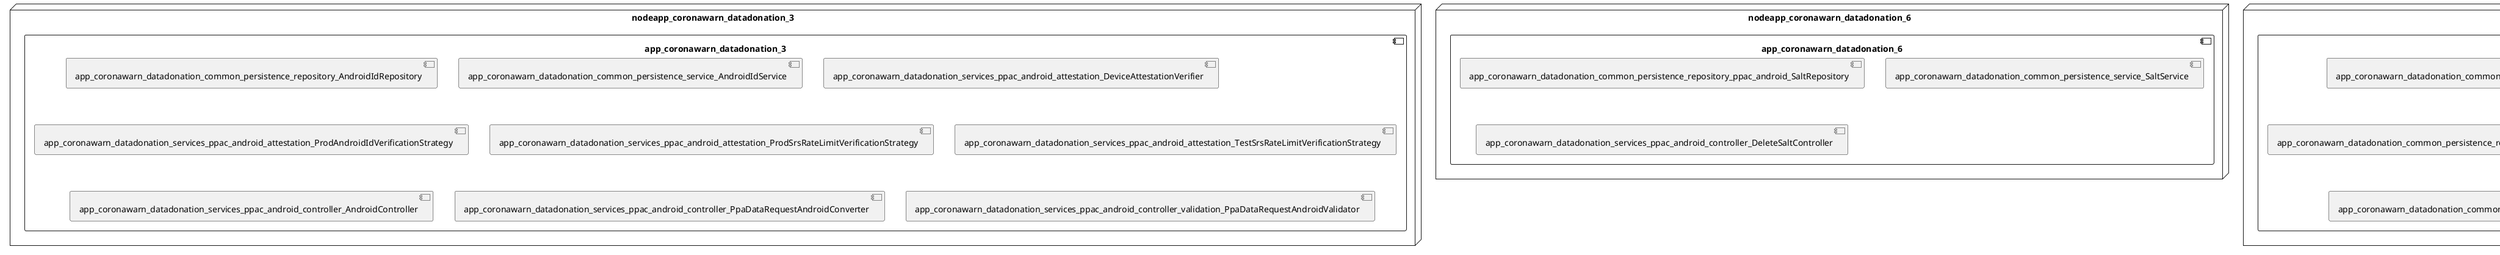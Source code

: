 @startuml
skinparam fixCircleLabelOverlapping true
skinparam componentStyle uml2
node nodeapp_coronawarn_datadonation {
component app_coronawarn_datadonation {
[app_coronawarn_datadonation_common_persistence_service_SrsOtpService] [[corona-warn-app-cwa-ppa-server.system#_suct4jGjEe-UXJZzVi9xAQ]]
[app_coronawarn_datadonation_services_ppac_otp_GenerateSrsOtpController] [[corona-warn-app-cwa-ppa-server.system#_suct4jGjEe-UXJZzVi9xAQ]]
}
}
node nodeapp_coronawarn_datadonation_2 {
component app_coronawarn_datadonation_2 {
[app_coronawarn_datadonation_common_persistence_service_ElsOtpService] [[corona-warn-app-cwa-ppa-server.system#_suct4jGjEe-UXJZzVi9xAQ]]
[app_coronawarn_datadonation_services_els_otp_GenerateElsOtpController] [[corona-warn-app-cwa-ppa-server.system#_suct4jGjEe-UXJZzVi9xAQ]]
}
}
node nodeapp_coronawarn_datadonation_3 {
component app_coronawarn_datadonation_3 {
[app_coronawarn_datadonation_common_persistence_repository_AndroidIdRepository] [[corona-warn-app-cwa-ppa-server.system#_suct4jGjEe-UXJZzVi9xAQ]]
[app_coronawarn_datadonation_common_persistence_service_AndroidIdService] [[corona-warn-app-cwa-ppa-server.system#_suct4jGjEe-UXJZzVi9xAQ]]
[app_coronawarn_datadonation_services_ppac_android_attestation_DeviceAttestationVerifier] [[corona-warn-app-cwa-ppa-server.system#_suct4jGjEe-UXJZzVi9xAQ]]
[app_coronawarn_datadonation_services_ppac_android_attestation_ProdAndroidIdVerificationStrategy] [[corona-warn-app-cwa-ppa-server.system#_suct4jGjEe-UXJZzVi9xAQ]]
[app_coronawarn_datadonation_services_ppac_android_attestation_ProdSrsRateLimitVerificationStrategy] [[corona-warn-app-cwa-ppa-server.system#_suct4jGjEe-UXJZzVi9xAQ]]
[app_coronawarn_datadonation_services_ppac_android_attestation_TestSrsRateLimitVerificationStrategy] [[corona-warn-app-cwa-ppa-server.system#_suct4jGjEe-UXJZzVi9xAQ]]
[app_coronawarn_datadonation_services_ppac_android_controller_AndroidController] [[corona-warn-app-cwa-ppa-server.system#_suct4jGjEe-UXJZzVi9xAQ]]
[app_coronawarn_datadonation_services_ppac_android_controller_PpaDataRequestAndroidConverter] [[corona-warn-app-cwa-ppa-server.system#_suct4jGjEe-UXJZzVi9xAQ]]
[app_coronawarn_datadonation_services_ppac_android_controller_validation_PpaDataRequestAndroidValidator] [[corona-warn-app-cwa-ppa-server.system#_suct4jGjEe-UXJZzVi9xAQ]]
}
}
node nodeapp_coronawarn_datadonation_4 {
component app_coronawarn_datadonation_4 {
[app_coronawarn_datadonation_common_persistence_repository_DeviceTokenRepository] [[corona-warn-app-cwa-ppa-server.system#_suct4jGjEe-UXJZzVi9xAQ]]
[app_coronawarn_datadonation_services_ppac_ios_verification_devicetoken_DeviceTokenService] [[corona-warn-app-cwa-ppa-server.system#_suct4jGjEe-UXJZzVi9xAQ]]
}
}
node nodeapp_coronawarn_datadonation_5 {
component app_coronawarn_datadonation_5 {
[app_coronawarn_datadonation_common_persistence_service_OtpService] [[corona-warn-app-cwa-ppa-server.system#_suct4jGjEe-UXJZzVi9xAQ]]
[app_coronawarn_datadonation_services_edus_otp_GenerateOtpController] [[corona-warn-app-cwa-ppa-server.system#_suct4jGjEe-UXJZzVi9xAQ]]
}
}
node nodeapp_coronawarn_datadonation_6 {
component app_coronawarn_datadonation_6 {
[app_coronawarn_datadonation_common_persistence_repository_ppac_android_SaltRepository] [[corona-warn-app-cwa-ppa-server.system#_suct4jGjEe-UXJZzVi9xAQ]]
[app_coronawarn_datadonation_common_persistence_service_SaltService] [[corona-warn-app-cwa-ppa-server.system#_suct4jGjEe-UXJZzVi9xAQ]]
[app_coronawarn_datadonation_services_ppac_android_controller_DeleteSaltController] [[corona-warn-app-cwa-ppa-server.system#_suct4jGjEe-UXJZzVi9xAQ]]
}
}
node nodeapp_coronawarn_datadonation_common_persistence {
component app_coronawarn_datadonation_common_persistence {
[app_coronawarn_datadonation_common_persistence_repository_metrics_ClientMetadataRepository] [[corona-warn-app-cwa-ppa-server.system#_suct4jGjEe-UXJZzVi9xAQ]]
[app_coronawarn_datadonation_common_persistence_repository_metrics_ExposureRiskMetadataRepository] [[corona-warn-app-cwa-ppa-server.system#_suct4jGjEe-UXJZzVi9xAQ]]
[app_coronawarn_datadonation_common_persistence_repository_metrics_ExposureWindowRepository] [[corona-warn-app-cwa-ppa-server.system#_suct4jGjEe-UXJZzVi9xAQ]]
[app_coronawarn_datadonation_common_persistence_repository_metrics_ExposureWindowTestResultsRepository] [[corona-warn-app-cwa-ppa-server.system#_suct4jGjEe-UXJZzVi9xAQ]]
[app_coronawarn_datadonation_common_persistence_repository_metrics_KeySubmissionMetadataWithClientMetadataRepository] [[corona-warn-app-cwa-ppa-server.system#_suct4jGjEe-UXJZzVi9xAQ]]
[app_coronawarn_datadonation_common_persistence_repository_metrics_KeySubmissionMetadataWithUserMetadataRepository] [[corona-warn-app-cwa-ppa-server.system#_suct4jGjEe-UXJZzVi9xAQ]]
[app_coronawarn_datadonation_common_persistence_repository_metrics_SummarizedExposureWindowsWithUserMetadataRepository] [[corona-warn-app-cwa-ppa-server.system#_suct4jGjEe-UXJZzVi9xAQ]]
[app_coronawarn_datadonation_common_persistence_repository_metrics_TestResultMetadataRepository] [[corona-warn-app-cwa-ppa-server.system#_suct4jGjEe-UXJZzVi9xAQ]]
[app_coronawarn_datadonation_common_persistence_repository_metrics_UserMetadataRepository] [[corona-warn-app-cwa-ppa-server.system#_suct4jGjEe-UXJZzVi9xAQ]]
[app_coronawarn_datadonation_common_persistence_service_PpaDataService] [[corona-warn-app-cwa-ppa-server.system#_suct4jGjEe-UXJZzVi9xAQ]]
}
}
node nodeapp_coronawarn_datadonation_services_ppac_ios {
component app_coronawarn_datadonation_services_ppac_ios {
[app_coronawarn_datadonation_services_ppac_ios_controller_IosController] [[corona-warn-app-cwa-ppa-server.system#_suct4jGjEe-UXJZzVi9xAQ]]
[app_coronawarn_datadonation_services_ppac_ios_controller_PpaDataRequestIosConverter] [[corona-warn-app-cwa-ppa-server.system#_suct4jGjEe-UXJZzVi9xAQ]]
[app_coronawarn_datadonation_services_ppac_ios_verification_PpacProcessor] [[corona-warn-app-cwa-ppa-server.system#_suct4jGjEe-UXJZzVi9xAQ]]
}
}
node nodeapp_coronawarn_datadonation_services_edus_otp_OtpController {
[app_coronawarn_datadonation_services_edus_otp_OtpController] [[corona-warn-app-cwa-ppa-server.system#_suct4jGjEe-UXJZzVi9xAQ]]
}
node nodeapp_coronawarn_datadonation_services_els_otp_ElsOtpController {
[app_coronawarn_datadonation_services_els_otp_ElsOtpController] [[corona-warn-app-cwa-ppa-server.system#_suct4jGjEe-UXJZzVi9xAQ]]
}
node nodeapp_coronawarn_datadonation_services_ppac_commons_FakeRequestController {
[app_coronawarn_datadonation_services_ppac_commons_FakeRequestController] [[corona-warn-app-cwa-ppa-server.system#_suct4jGjEe-UXJZzVi9xAQ]]
}
node nodeapp_coronawarn_datadonation_services_srs_otp_SrsOtpController {
[app_coronawarn_datadonation_services_srs_otp_SrsOtpController] [[corona-warn-app-cwa-ppa-server.system#_suct4jGjEe-UXJZzVi9xAQ]]
}

@enduml
